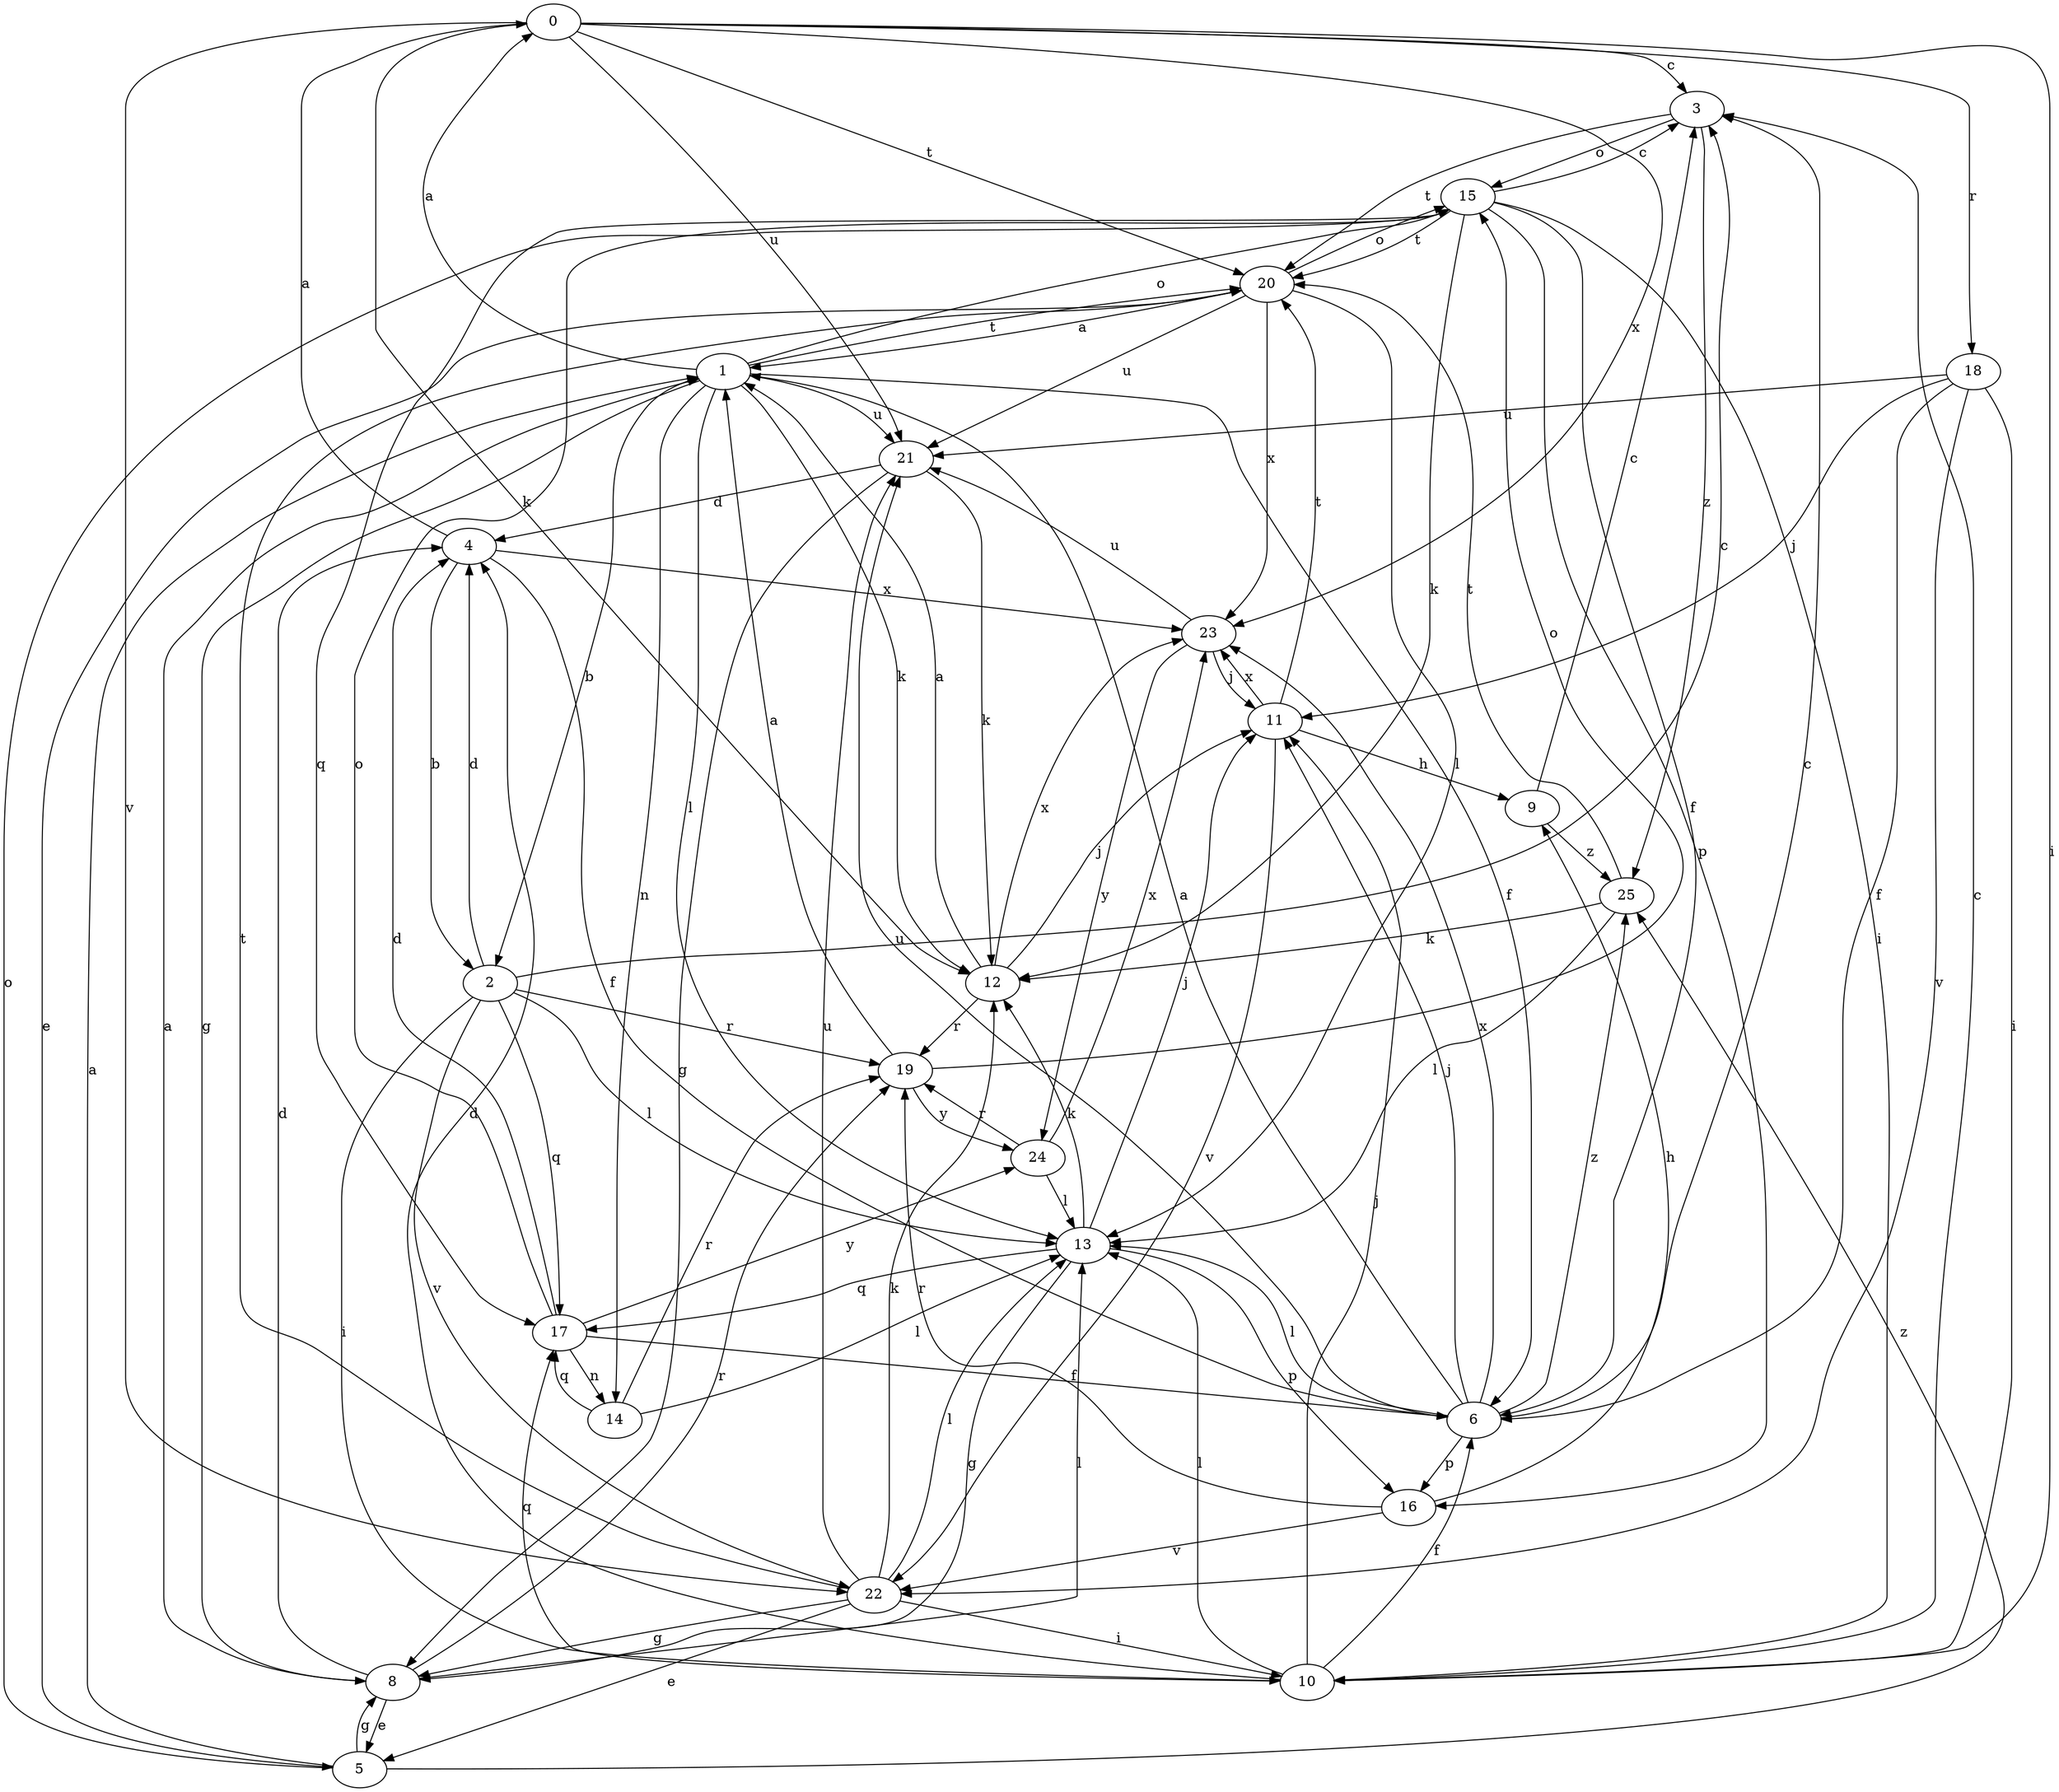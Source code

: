 strict digraph  {
0;
1;
2;
3;
4;
5;
6;
8;
9;
10;
11;
12;
13;
14;
15;
16;
17;
18;
19;
20;
21;
22;
23;
24;
25;
0 -> 3  [label=c];
0 -> 10  [label=i];
0 -> 12  [label=k];
0 -> 18  [label=r];
0 -> 20  [label=t];
0 -> 21  [label=u];
0 -> 22  [label=v];
0 -> 23  [label=x];
1 -> 0  [label=a];
1 -> 2  [label=b];
1 -> 6  [label=f];
1 -> 8  [label=g];
1 -> 12  [label=k];
1 -> 13  [label=l];
1 -> 14  [label=n];
1 -> 15  [label=o];
1 -> 20  [label=t];
1 -> 21  [label=u];
2 -> 3  [label=c];
2 -> 4  [label=d];
2 -> 10  [label=i];
2 -> 13  [label=l];
2 -> 17  [label=q];
2 -> 19  [label=r];
2 -> 22  [label=v];
3 -> 15  [label=o];
3 -> 20  [label=t];
3 -> 25  [label=z];
4 -> 0  [label=a];
4 -> 2  [label=b];
4 -> 6  [label=f];
4 -> 23  [label=x];
5 -> 1  [label=a];
5 -> 8  [label=g];
5 -> 15  [label=o];
5 -> 25  [label=z];
6 -> 1  [label=a];
6 -> 3  [label=c];
6 -> 11  [label=j];
6 -> 13  [label=l];
6 -> 16  [label=p];
6 -> 21  [label=u];
6 -> 23  [label=x];
6 -> 25  [label=z];
8 -> 1  [label=a];
8 -> 4  [label=d];
8 -> 5  [label=e];
8 -> 13  [label=l];
8 -> 19  [label=r];
9 -> 3  [label=c];
9 -> 25  [label=z];
10 -> 3  [label=c];
10 -> 4  [label=d];
10 -> 6  [label=f];
10 -> 11  [label=j];
10 -> 13  [label=l];
10 -> 17  [label=q];
11 -> 9  [label=h];
11 -> 20  [label=t];
11 -> 22  [label=v];
11 -> 23  [label=x];
12 -> 1  [label=a];
12 -> 11  [label=j];
12 -> 19  [label=r];
12 -> 23  [label=x];
13 -> 8  [label=g];
13 -> 11  [label=j];
13 -> 12  [label=k];
13 -> 16  [label=p];
13 -> 17  [label=q];
14 -> 13  [label=l];
14 -> 17  [label=q];
14 -> 19  [label=r];
15 -> 3  [label=c];
15 -> 6  [label=f];
15 -> 10  [label=i];
15 -> 12  [label=k];
15 -> 16  [label=p];
15 -> 17  [label=q];
15 -> 20  [label=t];
16 -> 9  [label=h];
16 -> 19  [label=r];
16 -> 22  [label=v];
17 -> 4  [label=d];
17 -> 6  [label=f];
17 -> 14  [label=n];
17 -> 15  [label=o];
17 -> 24  [label=y];
18 -> 6  [label=f];
18 -> 10  [label=i];
18 -> 11  [label=j];
18 -> 21  [label=u];
18 -> 22  [label=v];
19 -> 1  [label=a];
19 -> 15  [label=o];
19 -> 24  [label=y];
20 -> 1  [label=a];
20 -> 5  [label=e];
20 -> 13  [label=l];
20 -> 15  [label=o];
20 -> 21  [label=u];
20 -> 23  [label=x];
21 -> 4  [label=d];
21 -> 8  [label=g];
21 -> 12  [label=k];
22 -> 5  [label=e];
22 -> 8  [label=g];
22 -> 10  [label=i];
22 -> 12  [label=k];
22 -> 13  [label=l];
22 -> 20  [label=t];
22 -> 21  [label=u];
23 -> 11  [label=j];
23 -> 21  [label=u];
23 -> 24  [label=y];
24 -> 13  [label=l];
24 -> 19  [label=r];
24 -> 23  [label=x];
25 -> 12  [label=k];
25 -> 13  [label=l];
25 -> 20  [label=t];
}
